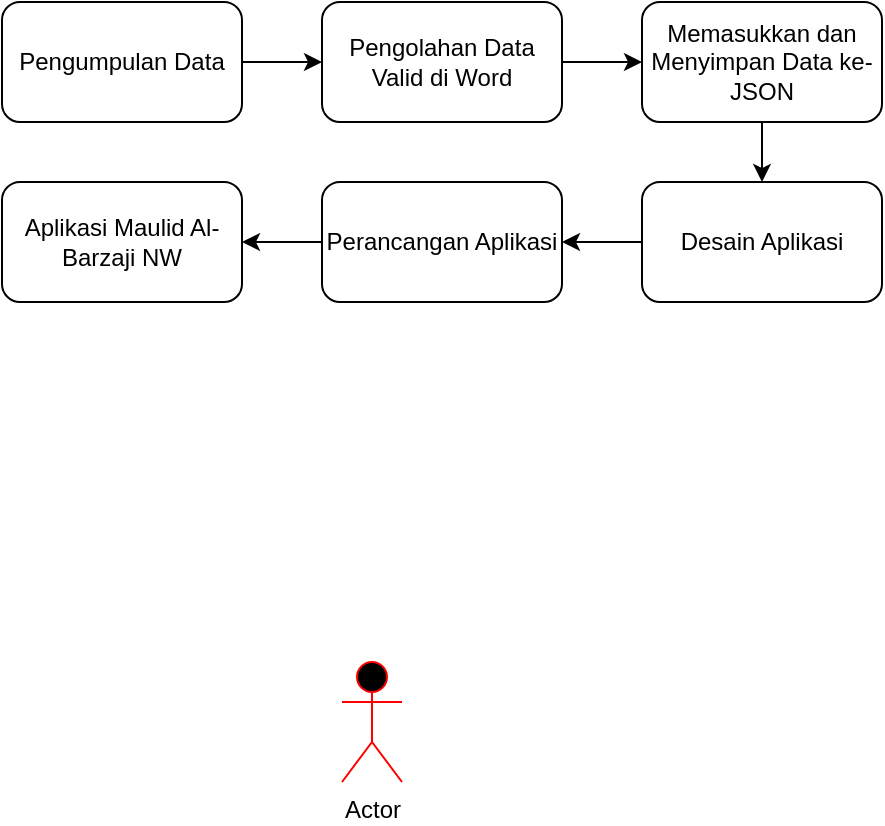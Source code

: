 <mxfile version="24.7.7">
  <diagram name="Halaman-1" id="_kUwV4zUr6YiUMnC7bTi">
    <mxGraphModel dx="1147" dy="618" grid="1" gridSize="10" guides="1" tooltips="1" connect="1" arrows="1" fold="1" page="1" pageScale="1" pageWidth="827" pageHeight="1169" math="0" shadow="0">
      <root>
        <mxCell id="0" />
        <mxCell id="1" parent="0" />
        <mxCell id="xTAgwLi-LPRYSbEvn7TH-20" value="" style="group" vertex="1" connectable="0" parent="1">
          <mxGeometry width="440" height="150" as="geometry" />
        </mxCell>
        <mxCell id="xTAgwLi-LPRYSbEvn7TH-10" style="edgeStyle=orthogonalEdgeStyle;rounded=0;orthogonalLoop=1;jettySize=auto;html=1;entryX=0;entryY=0.5;entryDx=0;entryDy=0;fontFamily=Helvetica;fontSize=12;fontColor=default;" edge="1" parent="xTAgwLi-LPRYSbEvn7TH-20" source="xTAgwLi-LPRYSbEvn7TH-8" target="xTAgwLi-LPRYSbEvn7TH-9">
          <mxGeometry relative="1" as="geometry" />
        </mxCell>
        <mxCell id="xTAgwLi-LPRYSbEvn7TH-8" value="Pengumpulan Data" style="rounded=1;whiteSpace=wrap;html=1;align=center;verticalAlign=middle;fontFamily=Helvetica;fontSize=12;" vertex="1" parent="xTAgwLi-LPRYSbEvn7TH-20">
          <mxGeometry width="120" height="60" as="geometry" />
        </mxCell>
        <mxCell id="xTAgwLi-LPRYSbEvn7TH-16" style="edgeStyle=orthogonalEdgeStyle;rounded=0;orthogonalLoop=1;jettySize=auto;html=1;entryX=0;entryY=0.5;entryDx=0;entryDy=0;fontFamily=Helvetica;fontSize=12;fontColor=default;" edge="1" parent="xTAgwLi-LPRYSbEvn7TH-20" source="xTAgwLi-LPRYSbEvn7TH-9" target="xTAgwLi-LPRYSbEvn7TH-12">
          <mxGeometry relative="1" as="geometry" />
        </mxCell>
        <mxCell id="xTAgwLi-LPRYSbEvn7TH-9" value="Pengolahan Data Valid di Word" style="rounded=1;whiteSpace=wrap;html=1;align=center;verticalAlign=middle;fontFamily=Helvetica;fontSize=12;" vertex="1" parent="xTAgwLi-LPRYSbEvn7TH-20">
          <mxGeometry x="160" width="120" height="60" as="geometry" />
        </mxCell>
        <mxCell id="xTAgwLi-LPRYSbEvn7TH-17" style="edgeStyle=orthogonalEdgeStyle;rounded=0;orthogonalLoop=1;jettySize=auto;html=1;fontFamily=Helvetica;fontSize=12;fontColor=default;" edge="1" parent="xTAgwLi-LPRYSbEvn7TH-20" source="xTAgwLi-LPRYSbEvn7TH-12" target="xTAgwLi-LPRYSbEvn7TH-13">
          <mxGeometry relative="1" as="geometry" />
        </mxCell>
        <mxCell id="xTAgwLi-LPRYSbEvn7TH-12" value="Memasukkan dan Menyimpan Data ke-JSON" style="rounded=1;whiteSpace=wrap;html=1;align=center;verticalAlign=middle;fontFamily=Helvetica;fontSize=12;" vertex="1" parent="xTAgwLi-LPRYSbEvn7TH-20">
          <mxGeometry x="320" width="120" height="60" as="geometry" />
        </mxCell>
        <mxCell id="xTAgwLi-LPRYSbEvn7TH-18" style="edgeStyle=orthogonalEdgeStyle;rounded=0;orthogonalLoop=1;jettySize=auto;html=1;fontFamily=Helvetica;fontSize=12;fontColor=default;" edge="1" parent="xTAgwLi-LPRYSbEvn7TH-20" source="xTAgwLi-LPRYSbEvn7TH-13" target="xTAgwLi-LPRYSbEvn7TH-14">
          <mxGeometry relative="1" as="geometry" />
        </mxCell>
        <mxCell id="xTAgwLi-LPRYSbEvn7TH-13" value="Desain Aplikasi" style="rounded=1;whiteSpace=wrap;html=1;align=center;verticalAlign=middle;fontFamily=Helvetica;fontSize=12;" vertex="1" parent="xTAgwLi-LPRYSbEvn7TH-20">
          <mxGeometry x="320" y="90" width="120" height="60" as="geometry" />
        </mxCell>
        <mxCell id="xTAgwLi-LPRYSbEvn7TH-19" style="edgeStyle=orthogonalEdgeStyle;rounded=0;orthogonalLoop=1;jettySize=auto;html=1;fontFamily=Helvetica;fontSize=12;fontColor=default;" edge="1" parent="xTAgwLi-LPRYSbEvn7TH-20" source="xTAgwLi-LPRYSbEvn7TH-14" target="xTAgwLi-LPRYSbEvn7TH-15">
          <mxGeometry relative="1" as="geometry" />
        </mxCell>
        <mxCell id="xTAgwLi-LPRYSbEvn7TH-14" value="Perancangan Aplikasi" style="rounded=1;whiteSpace=wrap;html=1;align=center;verticalAlign=middle;fontFamily=Helvetica;fontSize=12;" vertex="1" parent="xTAgwLi-LPRYSbEvn7TH-20">
          <mxGeometry x="160" y="90" width="120" height="60" as="geometry" />
        </mxCell>
        <mxCell id="xTAgwLi-LPRYSbEvn7TH-15" value="Aplikasi Maulid Al-Barzaji NW" style="rounded=1;whiteSpace=wrap;html=1;align=center;verticalAlign=middle;fontFamily=Helvetica;fontSize=12;" vertex="1" parent="xTAgwLi-LPRYSbEvn7TH-20">
          <mxGeometry y="90" width="120" height="60" as="geometry" />
        </mxCell>
        <mxCell id="xTAgwLi-LPRYSbEvn7TH-23" value="Actor" style="shape=umlActor;verticalLabelPosition=bottom;verticalAlign=top;html=1;strokeColor=#ff0000;align=center;fontFamily=Helvetica;fontSize=12;fontColor=default;fillColor=#000000;" vertex="1" parent="1">
          <mxGeometry x="170" y="330" width="30" height="60" as="geometry" />
        </mxCell>
      </root>
    </mxGraphModel>
  </diagram>
</mxfile>
